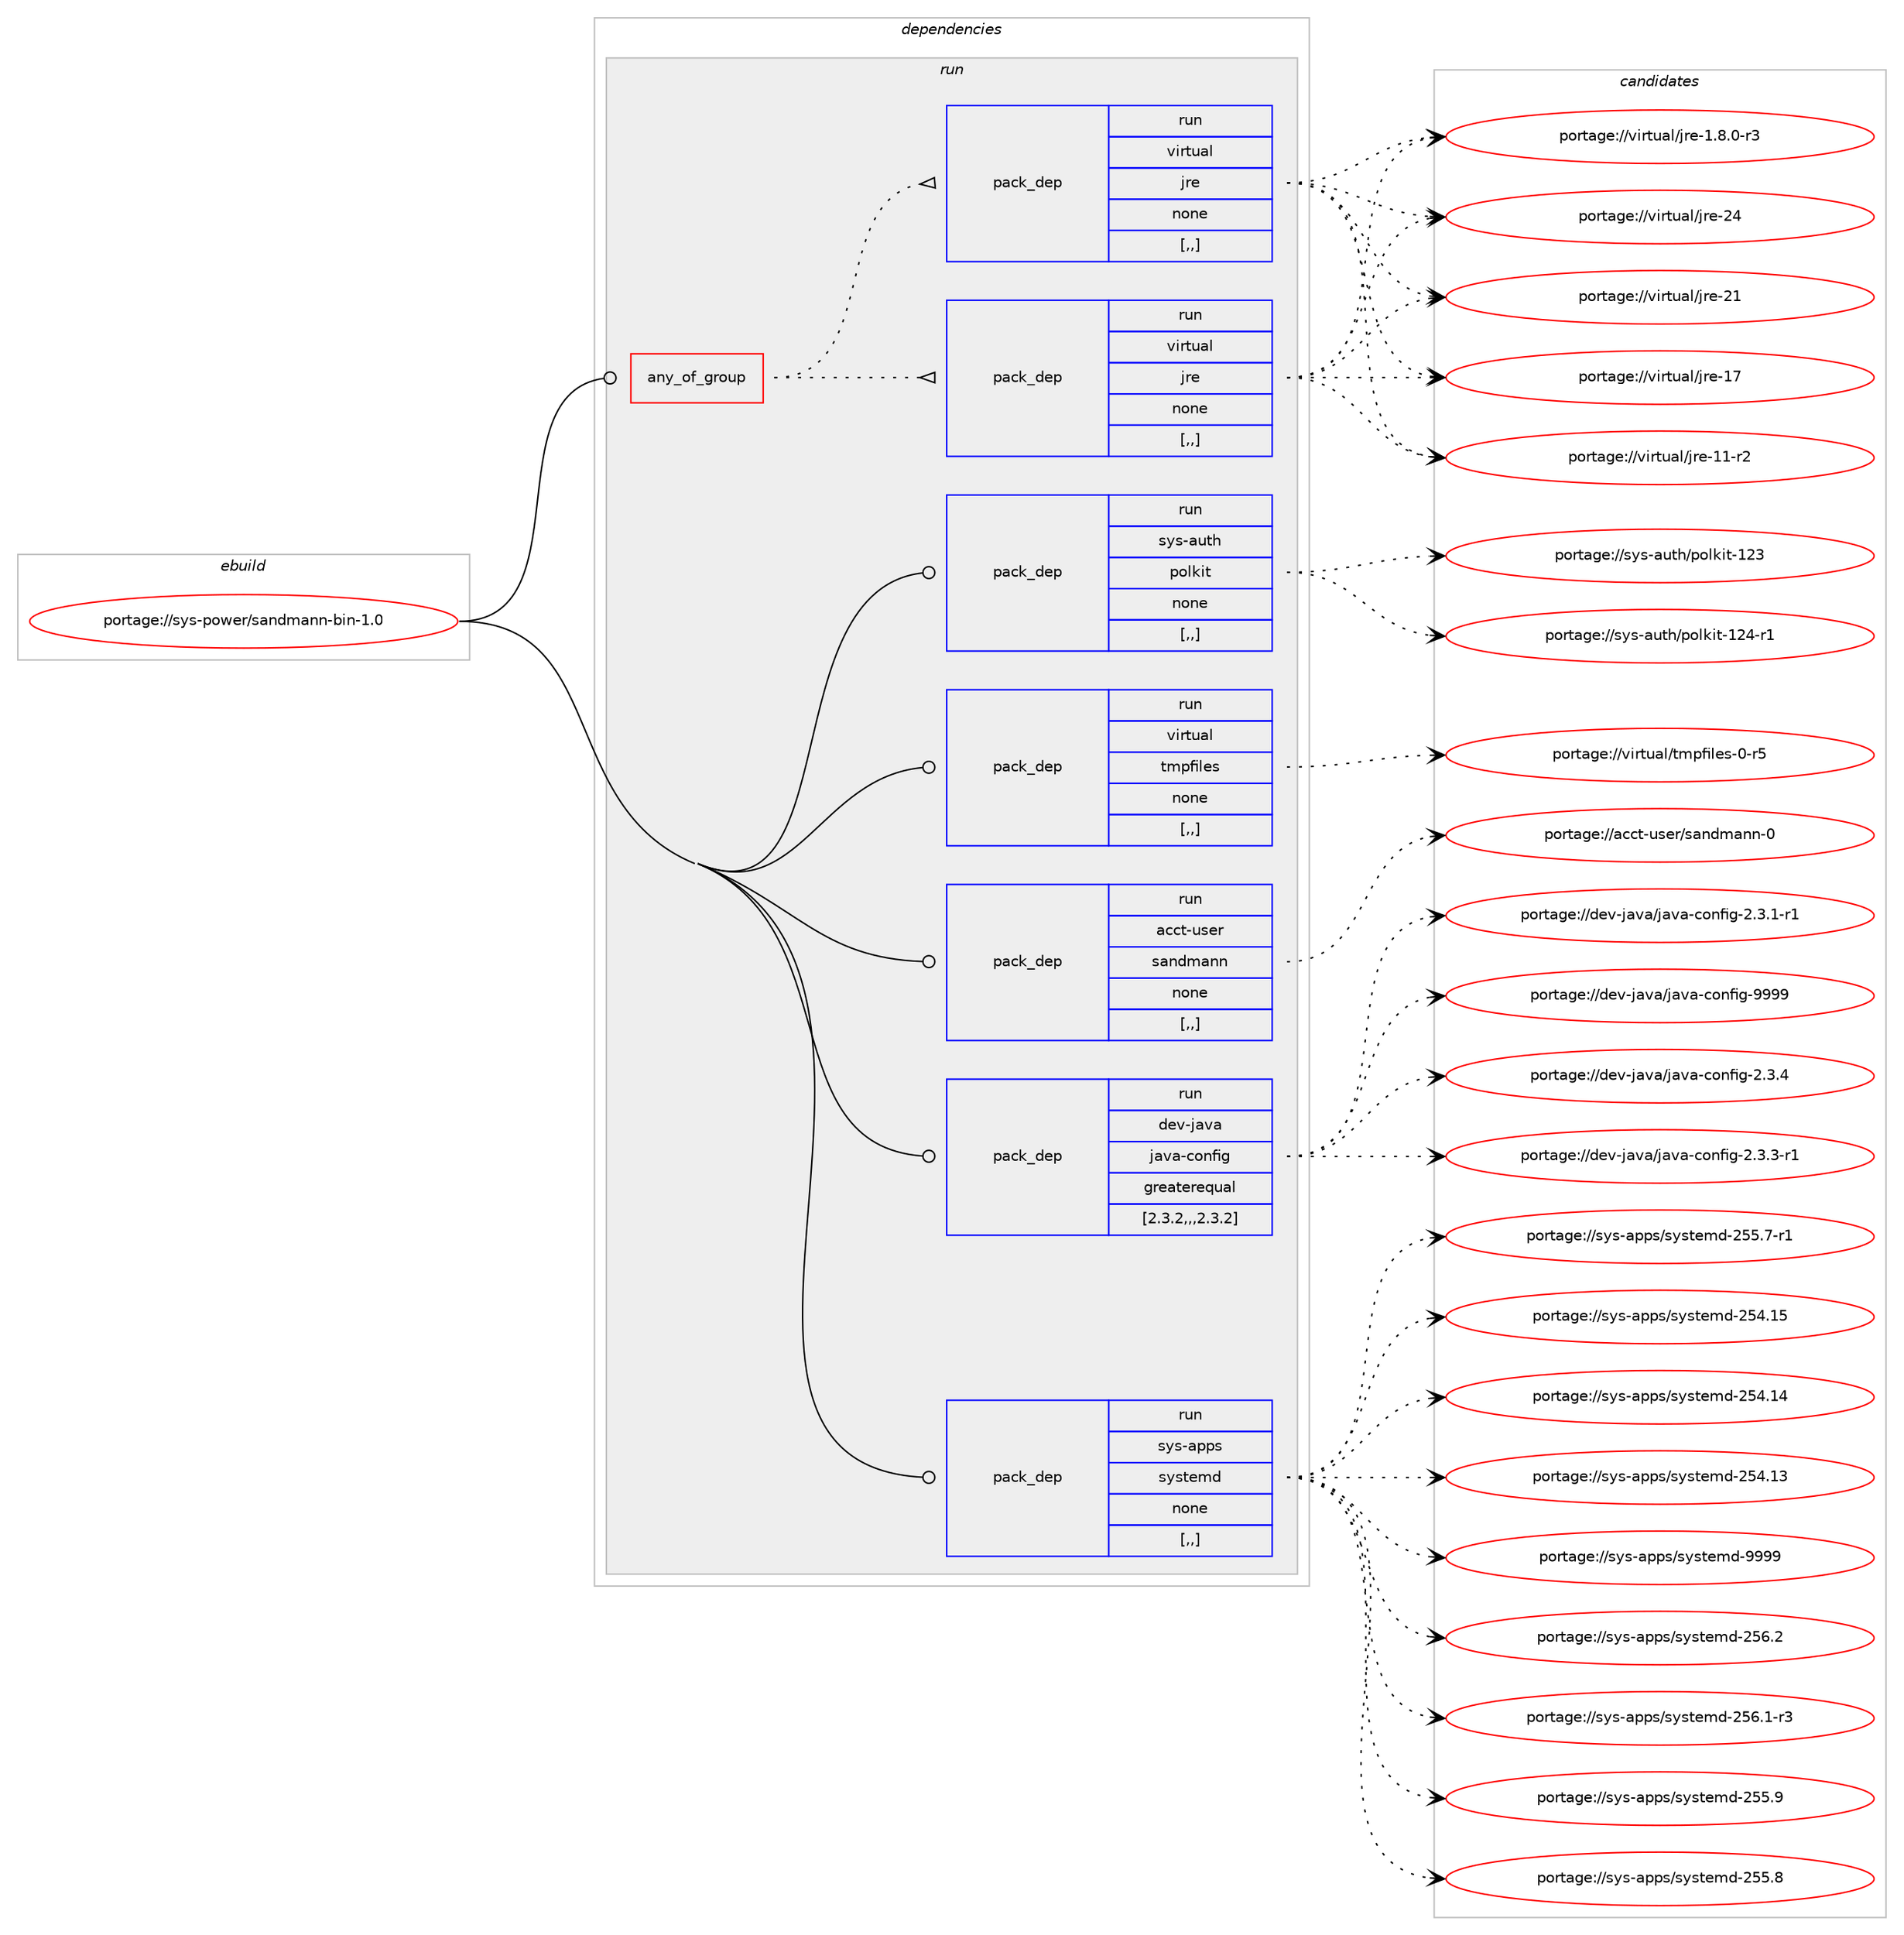 digraph prolog {

# *************
# Graph options
# *************

newrank=true;
concentrate=true;
compound=true;
graph [rankdir=LR,fontname=Helvetica,fontsize=10,ranksep=1.5];#, ranksep=2.5, nodesep=0.2];
edge  [arrowhead=vee];
node  [fontname=Helvetica,fontsize=10];

# **********
# The ebuild
# **********

subgraph cluster_leftcol {
color=gray;
label=<<i>ebuild</i>>;
id [label="portage://sys-power/sandmann-bin-1.0", color=red, width=4, href="../sys-power/sandmann-bin-1.0.svg"];
}

# ****************
# The dependencies
# ****************

subgraph cluster_midcol {
color=gray;
label=<<i>dependencies</i>>;
subgraph cluster_compile {
fillcolor="#eeeeee";
style=filled;
label=<<i>compile</i>>;
}
subgraph cluster_compileandrun {
fillcolor="#eeeeee";
style=filled;
label=<<i>compile and run</i>>;
}
subgraph cluster_run {
fillcolor="#eeeeee";
style=filled;
label=<<i>run</i>>;
subgraph any2776 {
dependency443855 [label=<<TABLE BORDER="0" CELLBORDER="1" CELLSPACING="0" CELLPADDING="4"><TR><TD CELLPADDING="10">any_of_group</TD></TR></TABLE>>, shape=none, color=red];subgraph pack322121 {
dependency443856 [label=<<TABLE BORDER="0" CELLBORDER="1" CELLSPACING="0" CELLPADDING="4" WIDTH="220"><TR><TD ROWSPAN="6" CELLPADDING="30">pack_dep</TD></TR><TR><TD WIDTH="110">run</TD></TR><TR><TD>virtual</TD></TR><TR><TD>jre</TD></TR><TR><TD>none</TD></TR><TR><TD>[,,]</TD></TR></TABLE>>, shape=none, color=blue];
}
dependency443855:e -> dependency443856:w [weight=20,style="dotted",arrowhead="oinv"];
subgraph pack322122 {
dependency443857 [label=<<TABLE BORDER="0" CELLBORDER="1" CELLSPACING="0" CELLPADDING="4" WIDTH="220"><TR><TD ROWSPAN="6" CELLPADDING="30">pack_dep</TD></TR><TR><TD WIDTH="110">run</TD></TR><TR><TD>virtual</TD></TR><TR><TD>jre</TD></TR><TR><TD>none</TD></TR><TR><TD>[,,]</TD></TR></TABLE>>, shape=none, color=blue];
}
dependency443855:e -> dependency443857:w [weight=20,style="dotted",arrowhead="oinv"];
}
id:e -> dependency443855:w [weight=20,style="solid",arrowhead="odot"];
subgraph pack322123 {
dependency443858 [label=<<TABLE BORDER="0" CELLBORDER="1" CELLSPACING="0" CELLPADDING="4" WIDTH="220"><TR><TD ROWSPAN="6" CELLPADDING="30">pack_dep</TD></TR><TR><TD WIDTH="110">run</TD></TR><TR><TD>acct-user</TD></TR><TR><TD>sandmann</TD></TR><TR><TD>none</TD></TR><TR><TD>[,,]</TD></TR></TABLE>>, shape=none, color=blue];
}
id:e -> dependency443858:w [weight=20,style="solid",arrowhead="odot"];
subgraph pack322124 {
dependency443859 [label=<<TABLE BORDER="0" CELLBORDER="1" CELLSPACING="0" CELLPADDING="4" WIDTH="220"><TR><TD ROWSPAN="6" CELLPADDING="30">pack_dep</TD></TR><TR><TD WIDTH="110">run</TD></TR><TR><TD>dev-java</TD></TR><TR><TD>java-config</TD></TR><TR><TD>greaterequal</TD></TR><TR><TD>[2.3.2,,,2.3.2]</TD></TR></TABLE>>, shape=none, color=blue];
}
id:e -> dependency443859:w [weight=20,style="solid",arrowhead="odot"];
subgraph pack322125 {
dependency443860 [label=<<TABLE BORDER="0" CELLBORDER="1" CELLSPACING="0" CELLPADDING="4" WIDTH="220"><TR><TD ROWSPAN="6" CELLPADDING="30">pack_dep</TD></TR><TR><TD WIDTH="110">run</TD></TR><TR><TD>sys-apps</TD></TR><TR><TD>systemd</TD></TR><TR><TD>none</TD></TR><TR><TD>[,,]</TD></TR></TABLE>>, shape=none, color=blue];
}
id:e -> dependency443860:w [weight=20,style="solid",arrowhead="odot"];
subgraph pack322126 {
dependency443861 [label=<<TABLE BORDER="0" CELLBORDER="1" CELLSPACING="0" CELLPADDING="4" WIDTH="220"><TR><TD ROWSPAN="6" CELLPADDING="30">pack_dep</TD></TR><TR><TD WIDTH="110">run</TD></TR><TR><TD>sys-auth</TD></TR><TR><TD>polkit</TD></TR><TR><TD>none</TD></TR><TR><TD>[,,]</TD></TR></TABLE>>, shape=none, color=blue];
}
id:e -> dependency443861:w [weight=20,style="solid",arrowhead="odot"];
subgraph pack322127 {
dependency443862 [label=<<TABLE BORDER="0" CELLBORDER="1" CELLSPACING="0" CELLPADDING="4" WIDTH="220"><TR><TD ROWSPAN="6" CELLPADDING="30">pack_dep</TD></TR><TR><TD WIDTH="110">run</TD></TR><TR><TD>virtual</TD></TR><TR><TD>tmpfiles</TD></TR><TR><TD>none</TD></TR><TR><TD>[,,]</TD></TR></TABLE>>, shape=none, color=blue];
}
id:e -> dependency443862:w [weight=20,style="solid",arrowhead="odot"];
}
}

# **************
# The candidates
# **************

subgraph cluster_choices {
rank=same;
color=gray;
label=<<i>candidates</i>>;

subgraph choice322121 {
color=black;
nodesep=1;
choice1181051141161179710847106114101455052 [label="portage://virtual/jre-24", color=red, width=4,href="../virtual/jre-24.svg"];
choice1181051141161179710847106114101455049 [label="portage://virtual/jre-21", color=red, width=4,href="../virtual/jre-21.svg"];
choice1181051141161179710847106114101454955 [label="portage://virtual/jre-17", color=red, width=4,href="../virtual/jre-17.svg"];
choice11810511411611797108471061141014549494511450 [label="portage://virtual/jre-11-r2", color=red, width=4,href="../virtual/jre-11-r2.svg"];
choice11810511411611797108471061141014549465646484511451 [label="portage://virtual/jre-1.8.0-r3", color=red, width=4,href="../virtual/jre-1.8.0-r3.svg"];
dependency443856:e -> choice1181051141161179710847106114101455052:w [style=dotted,weight="100"];
dependency443856:e -> choice1181051141161179710847106114101455049:w [style=dotted,weight="100"];
dependency443856:e -> choice1181051141161179710847106114101454955:w [style=dotted,weight="100"];
dependency443856:e -> choice11810511411611797108471061141014549494511450:w [style=dotted,weight="100"];
dependency443856:e -> choice11810511411611797108471061141014549465646484511451:w [style=dotted,weight="100"];
}
subgraph choice322122 {
color=black;
nodesep=1;
choice1181051141161179710847106114101455052 [label="portage://virtual/jre-24", color=red, width=4,href="../virtual/jre-24.svg"];
choice1181051141161179710847106114101455049 [label="portage://virtual/jre-21", color=red, width=4,href="../virtual/jre-21.svg"];
choice1181051141161179710847106114101454955 [label="portage://virtual/jre-17", color=red, width=4,href="../virtual/jre-17.svg"];
choice11810511411611797108471061141014549494511450 [label="portage://virtual/jre-11-r2", color=red, width=4,href="../virtual/jre-11-r2.svg"];
choice11810511411611797108471061141014549465646484511451 [label="portage://virtual/jre-1.8.0-r3", color=red, width=4,href="../virtual/jre-1.8.0-r3.svg"];
dependency443857:e -> choice1181051141161179710847106114101455052:w [style=dotted,weight="100"];
dependency443857:e -> choice1181051141161179710847106114101455049:w [style=dotted,weight="100"];
dependency443857:e -> choice1181051141161179710847106114101454955:w [style=dotted,weight="100"];
dependency443857:e -> choice11810511411611797108471061141014549494511450:w [style=dotted,weight="100"];
dependency443857:e -> choice11810511411611797108471061141014549465646484511451:w [style=dotted,weight="100"];
}
subgraph choice322123 {
color=black;
nodesep=1;
choice979999116451171151011144711597110100109971101104548 [label="portage://acct-user/sandmann-0", color=red, width=4,href="../acct-user/sandmann-0.svg"];
dependency443858:e -> choice979999116451171151011144711597110100109971101104548:w [style=dotted,weight="100"];
}
subgraph choice322124 {
color=black;
nodesep=1;
choice10010111845106971189747106971189745991111101021051034557575757 [label="portage://dev-java/java-config-9999", color=red, width=4,href="../dev-java/java-config-9999.svg"];
choice1001011184510697118974710697118974599111110102105103455046514652 [label="portage://dev-java/java-config-2.3.4", color=red, width=4,href="../dev-java/java-config-2.3.4.svg"];
choice10010111845106971189747106971189745991111101021051034550465146514511449 [label="portage://dev-java/java-config-2.3.3-r1", color=red, width=4,href="../dev-java/java-config-2.3.3-r1.svg"];
choice10010111845106971189747106971189745991111101021051034550465146494511449 [label="portage://dev-java/java-config-2.3.1-r1", color=red, width=4,href="../dev-java/java-config-2.3.1-r1.svg"];
dependency443859:e -> choice10010111845106971189747106971189745991111101021051034557575757:w [style=dotted,weight="100"];
dependency443859:e -> choice1001011184510697118974710697118974599111110102105103455046514652:w [style=dotted,weight="100"];
dependency443859:e -> choice10010111845106971189747106971189745991111101021051034550465146514511449:w [style=dotted,weight="100"];
dependency443859:e -> choice10010111845106971189747106971189745991111101021051034550465146494511449:w [style=dotted,weight="100"];
}
subgraph choice322125 {
color=black;
nodesep=1;
choice1151211154597112112115471151211151161011091004557575757 [label="portage://sys-apps/systemd-9999", color=red, width=4,href="../sys-apps/systemd-9999.svg"];
choice115121115459711211211547115121115116101109100455053544650 [label="portage://sys-apps/systemd-256.2", color=red, width=4,href="../sys-apps/systemd-256.2.svg"];
choice1151211154597112112115471151211151161011091004550535446494511451 [label="portage://sys-apps/systemd-256.1-r3", color=red, width=4,href="../sys-apps/systemd-256.1-r3.svg"];
choice115121115459711211211547115121115116101109100455053534657 [label="portage://sys-apps/systemd-255.9", color=red, width=4,href="../sys-apps/systemd-255.9.svg"];
choice115121115459711211211547115121115116101109100455053534656 [label="portage://sys-apps/systemd-255.8", color=red, width=4,href="../sys-apps/systemd-255.8.svg"];
choice1151211154597112112115471151211151161011091004550535346554511449 [label="portage://sys-apps/systemd-255.7-r1", color=red, width=4,href="../sys-apps/systemd-255.7-r1.svg"];
choice11512111545971121121154711512111511610110910045505352464953 [label="portage://sys-apps/systemd-254.15", color=red, width=4,href="../sys-apps/systemd-254.15.svg"];
choice11512111545971121121154711512111511610110910045505352464952 [label="portage://sys-apps/systemd-254.14", color=red, width=4,href="../sys-apps/systemd-254.14.svg"];
choice11512111545971121121154711512111511610110910045505352464951 [label="portage://sys-apps/systemd-254.13", color=red, width=4,href="../sys-apps/systemd-254.13.svg"];
dependency443860:e -> choice1151211154597112112115471151211151161011091004557575757:w [style=dotted,weight="100"];
dependency443860:e -> choice115121115459711211211547115121115116101109100455053544650:w [style=dotted,weight="100"];
dependency443860:e -> choice1151211154597112112115471151211151161011091004550535446494511451:w [style=dotted,weight="100"];
dependency443860:e -> choice115121115459711211211547115121115116101109100455053534657:w [style=dotted,weight="100"];
dependency443860:e -> choice115121115459711211211547115121115116101109100455053534656:w [style=dotted,weight="100"];
dependency443860:e -> choice1151211154597112112115471151211151161011091004550535346554511449:w [style=dotted,weight="100"];
dependency443860:e -> choice11512111545971121121154711512111511610110910045505352464953:w [style=dotted,weight="100"];
dependency443860:e -> choice11512111545971121121154711512111511610110910045505352464952:w [style=dotted,weight="100"];
dependency443860:e -> choice11512111545971121121154711512111511610110910045505352464951:w [style=dotted,weight="100"];
}
subgraph choice322126 {
color=black;
nodesep=1;
choice115121115459711711610447112111108107105116454950524511449 [label="portage://sys-auth/polkit-124-r1", color=red, width=4,href="../sys-auth/polkit-124-r1.svg"];
choice11512111545971171161044711211110810710511645495051 [label="portage://sys-auth/polkit-123", color=red, width=4,href="../sys-auth/polkit-123.svg"];
dependency443861:e -> choice115121115459711711610447112111108107105116454950524511449:w [style=dotted,weight="100"];
dependency443861:e -> choice11512111545971171161044711211110810710511645495051:w [style=dotted,weight="100"];
}
subgraph choice322127 {
color=black;
nodesep=1;
choice118105114116117971084711610911210210510810111545484511453 [label="portage://virtual/tmpfiles-0-r5", color=red, width=4,href="../virtual/tmpfiles-0-r5.svg"];
dependency443862:e -> choice118105114116117971084711610911210210510810111545484511453:w [style=dotted,weight="100"];
}
}

}

